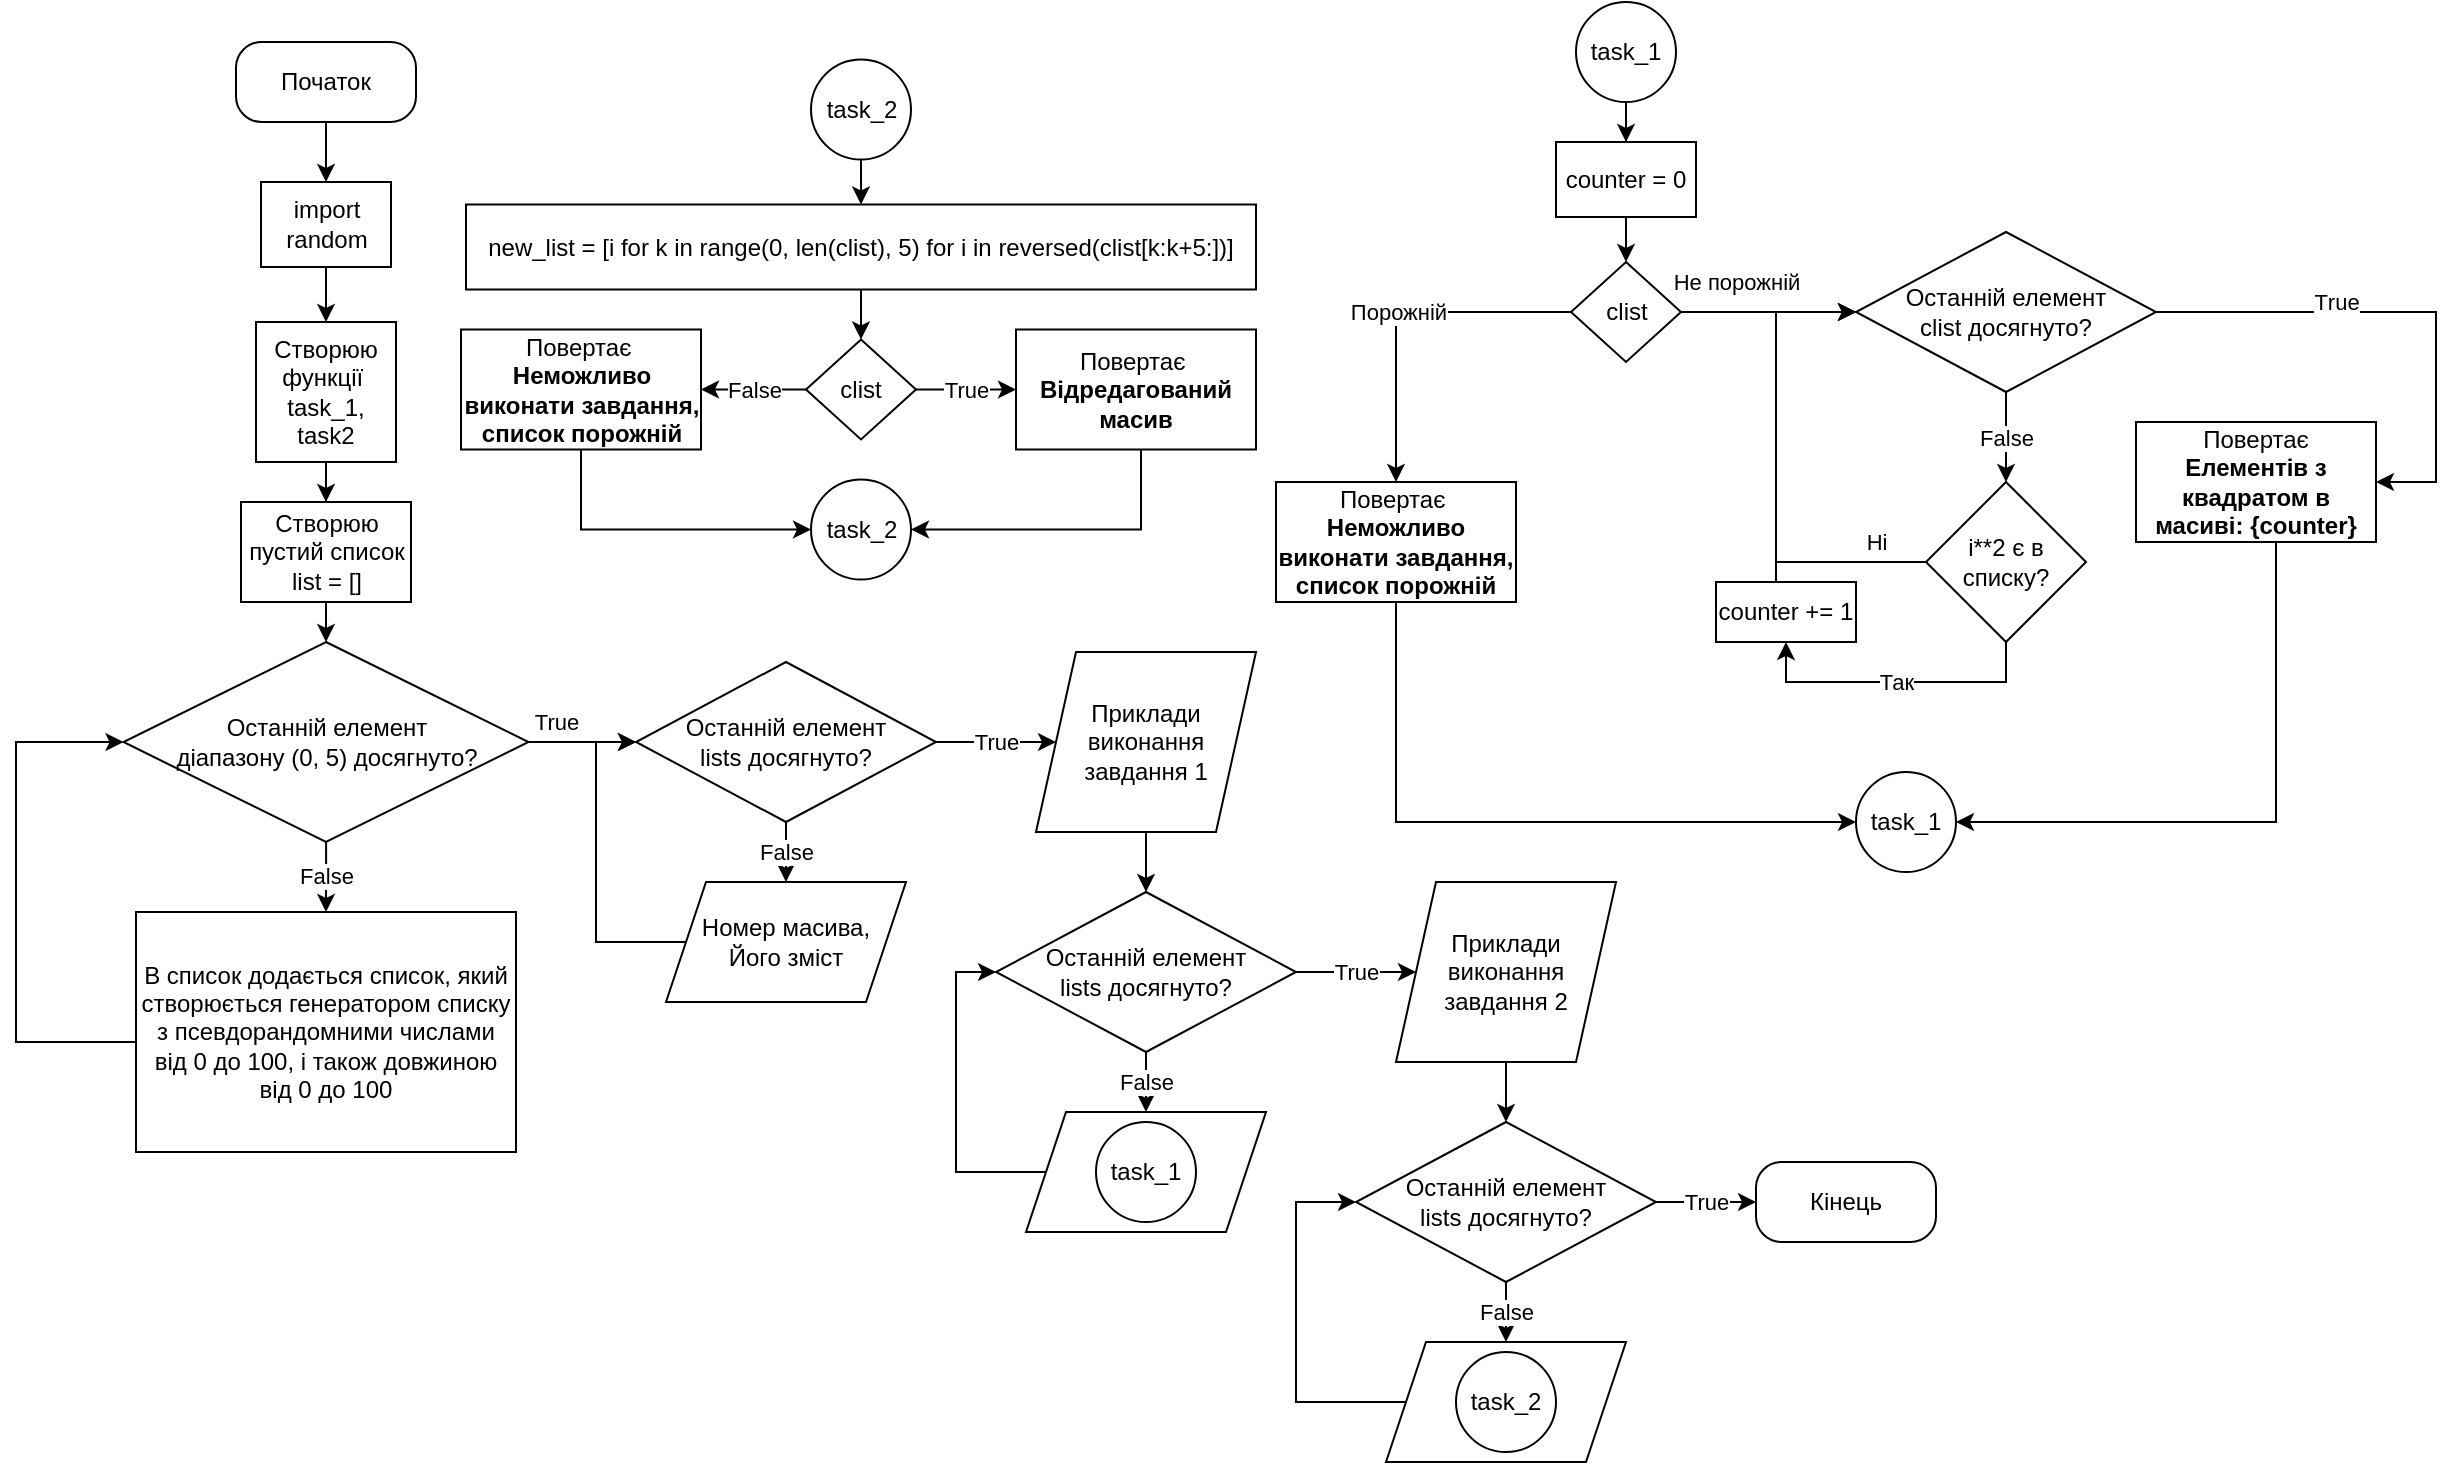 <mxfile version="26.0.9">
  <diagram name="Страница — 1" id="qWGQlonzMjsD8kdflMPy">
    <mxGraphModel dx="2074" dy="1132" grid="1" gridSize="10" guides="1" tooltips="1" connect="1" arrows="1" fold="1" page="1" pageScale="1" pageWidth="827" pageHeight="1169" math="0" shadow="0">
      <root>
        <mxCell id="0" />
        <mxCell id="1" parent="0" />
        <mxCell id="Q6LoFRK1cY-GSkwzo7A9-25" value="" style="edgeStyle=orthogonalEdgeStyle;rounded=0;orthogonalLoop=1;jettySize=auto;html=1;" edge="1" parent="1" source="Q6LoFRK1cY-GSkwzo7A9-1" target="Q6LoFRK1cY-GSkwzo7A9-2">
          <mxGeometry relative="1" as="geometry" />
        </mxCell>
        <mxCell id="Q6LoFRK1cY-GSkwzo7A9-1" value="Початок" style="rounded=1;whiteSpace=wrap;html=1;arcSize=32;" vertex="1" parent="1">
          <mxGeometry x="330" y="30" width="90" height="40" as="geometry" />
        </mxCell>
        <mxCell id="Q6LoFRK1cY-GSkwzo7A9-26" value="" style="edgeStyle=orthogonalEdgeStyle;rounded=0;orthogonalLoop=1;jettySize=auto;html=1;" edge="1" parent="1" source="Q6LoFRK1cY-GSkwzo7A9-2" target="Q6LoFRK1cY-GSkwzo7A9-19">
          <mxGeometry relative="1" as="geometry" />
        </mxCell>
        <mxCell id="Q6LoFRK1cY-GSkwzo7A9-2" value="import random" style="rounded=0;whiteSpace=wrap;html=1;direction=south;" vertex="1" parent="1">
          <mxGeometry x="342.5" y="100" width="65" height="42.5" as="geometry" />
        </mxCell>
        <mxCell id="Q6LoFRK1cY-GSkwzo7A9-8" value="" style="edgeStyle=orthogonalEdgeStyle;rounded=0;orthogonalLoop=1;jettySize=auto;html=1;" edge="1" parent="1" source="Q6LoFRK1cY-GSkwzo7A9-4" target="Q6LoFRK1cY-GSkwzo7A9-7">
          <mxGeometry relative="1" as="geometry" />
        </mxCell>
        <mxCell id="Q6LoFRK1cY-GSkwzo7A9-4" value="Створюю пустий список&lt;div&gt;list = []&lt;/div&gt;" style="whiteSpace=wrap;html=1;rounded=0;" vertex="1" parent="1">
          <mxGeometry x="332.5" y="260" width="85" height="50" as="geometry" />
        </mxCell>
        <mxCell id="Q6LoFRK1cY-GSkwzo7A9-9" value="False" style="edgeStyle=orthogonalEdgeStyle;rounded=0;orthogonalLoop=1;jettySize=auto;html=1;" edge="1" parent="1" source="Q6LoFRK1cY-GSkwzo7A9-7" target="Q6LoFRK1cY-GSkwzo7A9-10">
          <mxGeometry relative="1" as="geometry">
            <mxPoint x="375" y="450" as="targetPoint" />
          </mxGeometry>
        </mxCell>
        <mxCell id="Q6LoFRK1cY-GSkwzo7A9-13" value="True" style="edgeStyle=orthogonalEdgeStyle;rounded=0;orthogonalLoop=1;jettySize=auto;html=1;entryX=0;entryY=0.5;entryDx=0;entryDy=0;" edge="1" parent="1" source="Q6LoFRK1cY-GSkwzo7A9-7" target="Q6LoFRK1cY-GSkwzo7A9-12">
          <mxGeometry x="-0.488" y="10" relative="1" as="geometry">
            <Array as="points" />
            <mxPoint as="offset" />
          </mxGeometry>
        </mxCell>
        <mxCell id="Q6LoFRK1cY-GSkwzo7A9-7" value="Останній елемент&lt;div&gt;діапазону (0, 5) досягнуто?&lt;/div&gt;" style="rhombus;whiteSpace=wrap;html=1;" vertex="1" parent="1">
          <mxGeometry x="273.75" y="330" width="202.5" height="100" as="geometry" />
        </mxCell>
        <mxCell id="Q6LoFRK1cY-GSkwzo7A9-16" style="edgeStyle=orthogonalEdgeStyle;rounded=0;orthogonalLoop=1;jettySize=auto;html=1;entryX=0;entryY=0.5;entryDx=0;entryDy=0;" edge="1" parent="1" source="Q6LoFRK1cY-GSkwzo7A9-10" target="Q6LoFRK1cY-GSkwzo7A9-7">
          <mxGeometry relative="1" as="geometry">
            <Array as="points">
              <mxPoint x="220" y="530" />
              <mxPoint x="220" y="380" />
            </Array>
          </mxGeometry>
        </mxCell>
        <mxCell id="Q6LoFRK1cY-GSkwzo7A9-10" value="В список додається список, який створюється генератором списку&lt;div&gt;з псевдорандомними числами від 0 до 100, і також довжиною від 0 до 100&lt;/div&gt;" style="rounded=0;whiteSpace=wrap;html=1;" vertex="1" parent="1">
          <mxGeometry x="280" y="465" width="190" height="120" as="geometry" />
        </mxCell>
        <mxCell id="Q6LoFRK1cY-GSkwzo7A9-15" value="False" style="edgeStyle=orthogonalEdgeStyle;rounded=0;orthogonalLoop=1;jettySize=auto;html=1;entryX=0.5;entryY=0;entryDx=0;entryDy=0;" edge="1" parent="1" source="Q6LoFRK1cY-GSkwzo7A9-12" target="Q6LoFRK1cY-GSkwzo7A9-14">
          <mxGeometry relative="1" as="geometry" />
        </mxCell>
        <mxCell id="Q6LoFRK1cY-GSkwzo7A9-28" value="True" style="edgeStyle=orthogonalEdgeStyle;rounded=0;orthogonalLoop=1;jettySize=auto;html=1;entryX=0;entryY=0.5;entryDx=0;entryDy=0;" edge="1" parent="1" source="Q6LoFRK1cY-GSkwzo7A9-12" target="Q6LoFRK1cY-GSkwzo7A9-29">
          <mxGeometry relative="1" as="geometry">
            <mxPoint x="760" y="380" as="targetPoint" />
          </mxGeometry>
        </mxCell>
        <mxCell id="Q6LoFRK1cY-GSkwzo7A9-12" value="Останній елемент&lt;div&gt;lists досягнуто?&lt;/div&gt;" style="rhombus;whiteSpace=wrap;html=1;" vertex="1" parent="1">
          <mxGeometry x="530" y="340" width="150" height="80" as="geometry" />
        </mxCell>
        <mxCell id="Q6LoFRK1cY-GSkwzo7A9-17" style="edgeStyle=orthogonalEdgeStyle;rounded=0;orthogonalLoop=1;jettySize=auto;html=1;entryX=0;entryY=0.5;entryDx=0;entryDy=0;" edge="1" parent="1" source="Q6LoFRK1cY-GSkwzo7A9-14" target="Q6LoFRK1cY-GSkwzo7A9-12">
          <mxGeometry relative="1" as="geometry">
            <Array as="points">
              <mxPoint x="510" y="480" />
              <mxPoint x="510" y="380" />
            </Array>
          </mxGeometry>
        </mxCell>
        <mxCell id="Q6LoFRK1cY-GSkwzo7A9-14" value="Номер масива,&lt;br&gt;Його зміст" style="shape=parallelogram;perimeter=parallelogramPerimeter;whiteSpace=wrap;html=1;fixedSize=1;" vertex="1" parent="1">
          <mxGeometry x="545" y="450" width="120" height="60" as="geometry" />
        </mxCell>
        <mxCell id="Q6LoFRK1cY-GSkwzo7A9-23" value="" style="edgeStyle=orthogonalEdgeStyle;rounded=0;orthogonalLoop=1;jettySize=auto;html=1;" edge="1" parent="1" source="Q6LoFRK1cY-GSkwzo7A9-19" target="Q6LoFRK1cY-GSkwzo7A9-4">
          <mxGeometry relative="1" as="geometry" />
        </mxCell>
        <mxCell id="Q6LoFRK1cY-GSkwzo7A9-19" value="Створюю функції&amp;nbsp;&lt;div&gt;task_1,&lt;br&gt;task2&lt;/div&gt;" style="rounded=0;whiteSpace=wrap;html=1;" vertex="1" parent="1">
          <mxGeometry x="340" y="170" width="70" height="70" as="geometry" />
        </mxCell>
        <mxCell id="Q6LoFRK1cY-GSkwzo7A9-34" value="False" style="edgeStyle=orthogonalEdgeStyle;rounded=0;orthogonalLoop=1;jettySize=auto;html=1;entryX=0.5;entryY=0;entryDx=0;entryDy=0;" edge="1" parent="1" source="Q6LoFRK1cY-GSkwzo7A9-27" target="Q6LoFRK1cY-GSkwzo7A9-31">
          <mxGeometry relative="1" as="geometry" />
        </mxCell>
        <mxCell id="Q6LoFRK1cY-GSkwzo7A9-37" value="True" style="edgeStyle=orthogonalEdgeStyle;rounded=0;orthogonalLoop=1;jettySize=auto;html=1;entryX=0;entryY=0.5;entryDx=0;entryDy=0;" edge="1" parent="1" source="Q6LoFRK1cY-GSkwzo7A9-27" target="Q6LoFRK1cY-GSkwzo7A9-42">
          <mxGeometry relative="1" as="geometry">
            <mxPoint x="1060" y="380" as="targetPoint" />
          </mxGeometry>
        </mxCell>
        <mxCell id="Q6LoFRK1cY-GSkwzo7A9-27" value="Останній елемент&lt;div&gt;lists досягнуто?&lt;/div&gt;" style="rhombus;whiteSpace=wrap;html=1;" vertex="1" parent="1">
          <mxGeometry x="710" y="455" width="150" height="80" as="geometry" />
        </mxCell>
        <mxCell id="Q6LoFRK1cY-GSkwzo7A9-30" value="" style="edgeStyle=orthogonalEdgeStyle;rounded=0;orthogonalLoop=1;jettySize=auto;html=1;" edge="1" parent="1" source="Q6LoFRK1cY-GSkwzo7A9-29" target="Q6LoFRK1cY-GSkwzo7A9-27">
          <mxGeometry relative="1" as="geometry" />
        </mxCell>
        <mxCell id="Q6LoFRK1cY-GSkwzo7A9-29" value="Приклади виконання завдання 1" style="shape=parallelogram;perimeter=parallelogramPerimeter;whiteSpace=wrap;html=1;fixedSize=1;" vertex="1" parent="1">
          <mxGeometry x="730" y="335" width="110" height="90" as="geometry" />
        </mxCell>
        <mxCell id="Q6LoFRK1cY-GSkwzo7A9-35" style="edgeStyle=orthogonalEdgeStyle;rounded=0;orthogonalLoop=1;jettySize=auto;html=1;" edge="1" parent="1" source="Q6LoFRK1cY-GSkwzo7A9-31">
          <mxGeometry relative="1" as="geometry">
            <mxPoint x="710" y="495" as="targetPoint" />
            <Array as="points">
              <mxPoint x="690" y="595" />
              <mxPoint x="690" y="495" />
            </Array>
          </mxGeometry>
        </mxCell>
        <mxCell id="Q6LoFRK1cY-GSkwzo7A9-31" value="" style="shape=parallelogram;perimeter=parallelogramPerimeter;whiteSpace=wrap;html=1;fixedSize=1;" vertex="1" parent="1">
          <mxGeometry x="725" y="565" width="120" height="60" as="geometry" />
        </mxCell>
        <mxCell id="Q6LoFRK1cY-GSkwzo7A9-33" value="task_1" style="ellipse;whiteSpace=wrap;html=1;aspect=fixed;" vertex="1" parent="1">
          <mxGeometry x="760" y="570" width="50" height="50" as="geometry" />
        </mxCell>
        <mxCell id="Q6LoFRK1cY-GSkwzo7A9-38" value="False" style="edgeStyle=orthogonalEdgeStyle;rounded=0;orthogonalLoop=1;jettySize=auto;html=1;entryX=0.5;entryY=0;entryDx=0;entryDy=0;" edge="1" parent="1" source="Q6LoFRK1cY-GSkwzo7A9-40" target="Q6LoFRK1cY-GSkwzo7A9-44">
          <mxGeometry relative="1" as="geometry" />
        </mxCell>
        <mxCell id="Q6LoFRK1cY-GSkwzo7A9-39" value="True" style="edgeStyle=orthogonalEdgeStyle;rounded=0;orthogonalLoop=1;jettySize=auto;html=1;entryX=0;entryY=0.5;entryDx=0;entryDy=0;" edge="1" parent="1" source="Q6LoFRK1cY-GSkwzo7A9-40" target="Q6LoFRK1cY-GSkwzo7A9-46">
          <mxGeometry relative="1" as="geometry">
            <mxPoint x="1080" y="610" as="targetPoint" />
          </mxGeometry>
        </mxCell>
        <mxCell id="Q6LoFRK1cY-GSkwzo7A9-40" value="Останній елемент&lt;div&gt;lists досягнуто?&lt;/div&gt;" style="rhombus;whiteSpace=wrap;html=1;" vertex="1" parent="1">
          <mxGeometry x="890" y="570" width="150" height="80" as="geometry" />
        </mxCell>
        <mxCell id="Q6LoFRK1cY-GSkwzo7A9-41" value="" style="edgeStyle=orthogonalEdgeStyle;rounded=0;orthogonalLoop=1;jettySize=auto;html=1;" edge="1" parent="1" source="Q6LoFRK1cY-GSkwzo7A9-42" target="Q6LoFRK1cY-GSkwzo7A9-40">
          <mxGeometry relative="1" as="geometry" />
        </mxCell>
        <mxCell id="Q6LoFRK1cY-GSkwzo7A9-42" value="Приклади виконання завдання 2" style="shape=parallelogram;perimeter=parallelogramPerimeter;whiteSpace=wrap;html=1;fixedSize=1;" vertex="1" parent="1">
          <mxGeometry x="910" y="450" width="110" height="90" as="geometry" />
        </mxCell>
        <mxCell id="Q6LoFRK1cY-GSkwzo7A9-43" style="edgeStyle=orthogonalEdgeStyle;rounded=0;orthogonalLoop=1;jettySize=auto;html=1;entryX=0;entryY=0.5;entryDx=0;entryDy=0;" edge="1" parent="1" source="Q6LoFRK1cY-GSkwzo7A9-44" target="Q6LoFRK1cY-GSkwzo7A9-40">
          <mxGeometry relative="1" as="geometry">
            <mxPoint x="1060" y="495" as="targetPoint" />
            <Array as="points">
              <mxPoint x="860" y="710" />
              <mxPoint x="860" y="610" />
            </Array>
          </mxGeometry>
        </mxCell>
        <mxCell id="Q6LoFRK1cY-GSkwzo7A9-44" value="" style="shape=parallelogram;perimeter=parallelogramPerimeter;whiteSpace=wrap;html=1;fixedSize=1;" vertex="1" parent="1">
          <mxGeometry x="905" y="680" width="120" height="60" as="geometry" />
        </mxCell>
        <mxCell id="Q6LoFRK1cY-GSkwzo7A9-45" value="task_2" style="ellipse;whiteSpace=wrap;html=1;aspect=fixed;" vertex="1" parent="1">
          <mxGeometry x="940" y="685" width="50" height="50" as="geometry" />
        </mxCell>
        <mxCell id="Q6LoFRK1cY-GSkwzo7A9-46" value="Кінець" style="rounded=1;whiteSpace=wrap;html=1;arcSize=32;" vertex="1" parent="1">
          <mxGeometry x="1090" y="590" width="90" height="40" as="geometry" />
        </mxCell>
        <mxCell id="Q6LoFRK1cY-GSkwzo7A9-49" value="" style="edgeStyle=orthogonalEdgeStyle;rounded=0;orthogonalLoop=1;jettySize=auto;html=1;" edge="1" parent="1" source="Q6LoFRK1cY-GSkwzo7A9-47" target="Q6LoFRK1cY-GSkwzo7A9-48">
          <mxGeometry relative="1" as="geometry" />
        </mxCell>
        <mxCell id="Q6LoFRK1cY-GSkwzo7A9-47" value="task_1" style="ellipse;whiteSpace=wrap;html=1;aspect=fixed;" vertex="1" parent="1">
          <mxGeometry x="1000" y="10" width="50" height="50" as="geometry" />
        </mxCell>
        <mxCell id="Q6LoFRK1cY-GSkwzo7A9-51" value="" style="edgeStyle=orthogonalEdgeStyle;rounded=0;orthogonalLoop=1;jettySize=auto;html=1;" edge="1" parent="1" source="Q6LoFRK1cY-GSkwzo7A9-48" target="Q6LoFRK1cY-GSkwzo7A9-50">
          <mxGeometry relative="1" as="geometry" />
        </mxCell>
        <mxCell id="Q6LoFRK1cY-GSkwzo7A9-48" value="counter = 0" style="rounded=0;whiteSpace=wrap;html=1;" vertex="1" parent="1">
          <mxGeometry x="990" y="80" width="70" height="37.5" as="geometry" />
        </mxCell>
        <mxCell id="Q6LoFRK1cY-GSkwzo7A9-52" value="Порожній" style="edgeStyle=orthogonalEdgeStyle;rounded=0;orthogonalLoop=1;jettySize=auto;html=1;entryX=0.5;entryY=0;entryDx=0;entryDy=0;" edge="1" parent="1" source="Q6LoFRK1cY-GSkwzo7A9-50" target="Q6LoFRK1cY-GSkwzo7A9-55">
          <mxGeometry relative="1" as="geometry">
            <mxPoint x="920" y="240" as="targetPoint" />
          </mxGeometry>
        </mxCell>
        <mxCell id="Q6LoFRK1cY-GSkwzo7A9-56" value="Не порожній" style="edgeStyle=orthogonalEdgeStyle;rounded=0;orthogonalLoop=1;jettySize=auto;html=1;entryX=0;entryY=0.5;entryDx=0;entryDy=0;" edge="1" parent="1" source="Q6LoFRK1cY-GSkwzo7A9-50" target="Q6LoFRK1cY-GSkwzo7A9-58">
          <mxGeometry x="-0.371" y="15" relative="1" as="geometry">
            <mxPoint x="1140" y="165" as="targetPoint" />
            <mxPoint as="offset" />
          </mxGeometry>
        </mxCell>
        <mxCell id="Q6LoFRK1cY-GSkwzo7A9-50" value="clist" style="rhombus;whiteSpace=wrap;html=1;" vertex="1" parent="1">
          <mxGeometry x="997.5" y="140" width="55" height="50" as="geometry" />
        </mxCell>
        <mxCell id="Q6LoFRK1cY-GSkwzo7A9-54" value="task_1" style="ellipse;whiteSpace=wrap;html=1;aspect=fixed;" vertex="1" parent="1">
          <mxGeometry x="1140" y="395" width="50" height="50" as="geometry" />
        </mxCell>
        <mxCell id="Q6LoFRK1cY-GSkwzo7A9-67" style="edgeStyle=orthogonalEdgeStyle;rounded=0;orthogonalLoop=1;jettySize=auto;html=1;entryX=0;entryY=0.5;entryDx=0;entryDy=0;" edge="1" parent="1" source="Q6LoFRK1cY-GSkwzo7A9-55" target="Q6LoFRK1cY-GSkwzo7A9-54">
          <mxGeometry relative="1" as="geometry">
            <Array as="points">
              <mxPoint x="910" y="420" />
            </Array>
          </mxGeometry>
        </mxCell>
        <mxCell id="Q6LoFRK1cY-GSkwzo7A9-55" value="Повертає&amp;nbsp;&lt;div&gt;&lt;b&gt;Неможливо виконати завдання, список порожній&lt;/b&gt;&lt;/div&gt;" style="rounded=0;whiteSpace=wrap;html=1;" vertex="1" parent="1">
          <mxGeometry x="850" y="250" width="120" height="60" as="geometry" />
        </mxCell>
        <mxCell id="Q6LoFRK1cY-GSkwzo7A9-68" style="edgeStyle=orthogonalEdgeStyle;rounded=0;orthogonalLoop=1;jettySize=auto;html=1;entryX=1;entryY=0.5;entryDx=0;entryDy=0;" edge="1" parent="1" source="Q6LoFRK1cY-GSkwzo7A9-57" target="Q6LoFRK1cY-GSkwzo7A9-54">
          <mxGeometry relative="1" as="geometry">
            <Array as="points">
              <mxPoint x="1350" y="420" />
            </Array>
          </mxGeometry>
        </mxCell>
        <mxCell id="Q6LoFRK1cY-GSkwzo7A9-57" value="&lt;div&gt;Повертає&lt;/div&gt;&lt;b&gt;Елементів з квадратом в масиві: {counter}&lt;/b&gt;" style="rounded=0;whiteSpace=wrap;html=1;" vertex="1" parent="1">
          <mxGeometry x="1280" y="220" width="120" height="60" as="geometry" />
        </mxCell>
        <mxCell id="Q6LoFRK1cY-GSkwzo7A9-59" value="False" style="edgeStyle=orthogonalEdgeStyle;rounded=0;orthogonalLoop=1;jettySize=auto;html=1;" edge="1" parent="1" source="Q6LoFRK1cY-GSkwzo7A9-58" target="Q6LoFRK1cY-GSkwzo7A9-61">
          <mxGeometry relative="1" as="geometry">
            <mxPoint x="1215" y="250" as="targetPoint" />
          </mxGeometry>
        </mxCell>
        <mxCell id="Q6LoFRK1cY-GSkwzo7A9-66" value="Тrue" style="edgeStyle=orthogonalEdgeStyle;rounded=0;orthogonalLoop=1;jettySize=auto;html=1;entryX=1;entryY=0.5;entryDx=0;entryDy=0;" edge="1" parent="1" source="Q6LoFRK1cY-GSkwzo7A9-58" target="Q6LoFRK1cY-GSkwzo7A9-57">
          <mxGeometry x="-0.294" y="5" relative="1" as="geometry">
            <Array as="points">
              <mxPoint x="1430" y="165" />
              <mxPoint x="1430" y="250" />
            </Array>
            <mxPoint as="offset" />
          </mxGeometry>
        </mxCell>
        <mxCell id="Q6LoFRK1cY-GSkwzo7A9-58" value="Останній елемент&lt;div&gt;clist досягнуто?&lt;/div&gt;" style="rhombus;whiteSpace=wrap;html=1;" vertex="1" parent="1">
          <mxGeometry x="1140" y="125" width="150" height="80" as="geometry" />
        </mxCell>
        <mxCell id="Q6LoFRK1cY-GSkwzo7A9-62" value="Ні" style="edgeStyle=orthogonalEdgeStyle;rounded=0;orthogonalLoop=1;jettySize=auto;html=1;entryX=0;entryY=0.5;entryDx=0;entryDy=0;" edge="1" parent="1" source="Q6LoFRK1cY-GSkwzo7A9-61" target="Q6LoFRK1cY-GSkwzo7A9-58">
          <mxGeometry x="-0.792" y="-10" relative="1" as="geometry">
            <Array as="points">
              <mxPoint x="1100" y="290" />
              <mxPoint x="1100" y="165" />
            </Array>
            <mxPoint as="offset" />
          </mxGeometry>
        </mxCell>
        <mxCell id="Q6LoFRK1cY-GSkwzo7A9-63" value="Так" style="edgeStyle=orthogonalEdgeStyle;rounded=0;orthogonalLoop=1;jettySize=auto;html=1;entryX=0.5;entryY=1;entryDx=0;entryDy=0;" edge="1" parent="1" source="Q6LoFRK1cY-GSkwzo7A9-61" target="Q6LoFRK1cY-GSkwzo7A9-64">
          <mxGeometry relative="1" as="geometry">
            <mxPoint x="1130" y="350" as="targetPoint" />
            <Array as="points">
              <mxPoint x="1215" y="350" />
              <mxPoint x="1105" y="350" />
            </Array>
          </mxGeometry>
        </mxCell>
        <mxCell id="Q6LoFRK1cY-GSkwzo7A9-61" value="i**2 є в списку?" style="rhombus;whiteSpace=wrap;html=1;" vertex="1" parent="1">
          <mxGeometry x="1175" y="250" width="80" height="80" as="geometry" />
        </mxCell>
        <mxCell id="Q6LoFRK1cY-GSkwzo7A9-65" style="edgeStyle=orthogonalEdgeStyle;rounded=0;orthogonalLoop=1;jettySize=auto;html=1;entryX=0;entryY=0.5;entryDx=0;entryDy=0;" edge="1" parent="1" source="Q6LoFRK1cY-GSkwzo7A9-64" target="Q6LoFRK1cY-GSkwzo7A9-58">
          <mxGeometry relative="1" as="geometry">
            <Array as="points">
              <mxPoint x="1100" y="165" />
            </Array>
          </mxGeometry>
        </mxCell>
        <mxCell id="Q6LoFRK1cY-GSkwzo7A9-64" value="counter += 1" style="rounded=0;whiteSpace=wrap;html=1;" vertex="1" parent="1">
          <mxGeometry x="1070" y="300" width="70" height="30" as="geometry" />
        </mxCell>
        <mxCell id="Q6LoFRK1cY-GSkwzo7A9-71" value="" style="edgeStyle=orthogonalEdgeStyle;rounded=0;orthogonalLoop=1;jettySize=auto;html=1;" edge="1" parent="1" source="Q6LoFRK1cY-GSkwzo7A9-69" target="Q6LoFRK1cY-GSkwzo7A9-70">
          <mxGeometry relative="1" as="geometry" />
        </mxCell>
        <mxCell id="Q6LoFRK1cY-GSkwzo7A9-69" value="task_2" style="ellipse;whiteSpace=wrap;html=1;aspect=fixed;" vertex="1" parent="1">
          <mxGeometry x="617.5" y="38.75" width="50" height="50" as="geometry" />
        </mxCell>
        <mxCell id="Q6LoFRK1cY-GSkwzo7A9-72" style="edgeStyle=orthogonalEdgeStyle;rounded=0;orthogonalLoop=1;jettySize=auto;html=1;entryX=0.5;entryY=0;entryDx=0;entryDy=0;" edge="1" parent="1" source="Q6LoFRK1cY-GSkwzo7A9-70" target="Q6LoFRK1cY-GSkwzo7A9-74">
          <mxGeometry relative="1" as="geometry">
            <mxPoint x="642.5" y="178.75" as="targetPoint" />
          </mxGeometry>
        </mxCell>
        <mxCell id="Q6LoFRK1cY-GSkwzo7A9-70" value="new_list = [i for k in range(0, len(clist), 5) for i in reversed(clist[k:k+5:])]" style="rounded=0;whiteSpace=wrap;html=1;" vertex="1" parent="1">
          <mxGeometry x="445" y="111.25" width="395" height="42.5" as="geometry" />
        </mxCell>
        <mxCell id="Q6LoFRK1cY-GSkwzo7A9-75" value="False" style="edgeStyle=orthogonalEdgeStyle;rounded=0;orthogonalLoop=1;jettySize=auto;html=1;entryX=1;entryY=0.5;entryDx=0;entryDy=0;" edge="1" parent="1" source="Q6LoFRK1cY-GSkwzo7A9-74" target="Q6LoFRK1cY-GSkwzo7A9-76">
          <mxGeometry relative="1" as="geometry">
            <mxPoint x="552.5" y="203.75" as="targetPoint" />
          </mxGeometry>
        </mxCell>
        <mxCell id="Q6LoFRK1cY-GSkwzo7A9-77" value="True" style="edgeStyle=orthogonalEdgeStyle;rounded=0;orthogonalLoop=1;jettySize=auto;html=1;entryX=0;entryY=0.5;entryDx=0;entryDy=0;" edge="1" parent="1" source="Q6LoFRK1cY-GSkwzo7A9-74" target="Q6LoFRK1cY-GSkwzo7A9-78">
          <mxGeometry relative="1" as="geometry">
            <mxPoint x="732.5" y="203.75" as="targetPoint" />
          </mxGeometry>
        </mxCell>
        <mxCell id="Q6LoFRK1cY-GSkwzo7A9-74" value="clist" style="rhombus;whiteSpace=wrap;html=1;" vertex="1" parent="1">
          <mxGeometry x="615" y="178.75" width="55" height="50" as="geometry" />
        </mxCell>
        <mxCell id="Q6LoFRK1cY-GSkwzo7A9-80" style="edgeStyle=orthogonalEdgeStyle;rounded=0;orthogonalLoop=1;jettySize=auto;html=1;entryX=0;entryY=0.5;entryDx=0;entryDy=0;" edge="1" parent="1" source="Q6LoFRK1cY-GSkwzo7A9-76" target="Q6LoFRK1cY-GSkwzo7A9-79">
          <mxGeometry relative="1" as="geometry">
            <Array as="points">
              <mxPoint x="502.5" y="273.75" />
            </Array>
          </mxGeometry>
        </mxCell>
        <mxCell id="Q6LoFRK1cY-GSkwzo7A9-76" value="Повертає&amp;nbsp;&lt;div&gt;&lt;b&gt;Неможливо виконати завдання, список порожній&lt;/b&gt;&lt;/div&gt;" style="rounded=0;whiteSpace=wrap;html=1;" vertex="1" parent="1">
          <mxGeometry x="442.5" y="173.75" width="120" height="60" as="geometry" />
        </mxCell>
        <mxCell id="Q6LoFRK1cY-GSkwzo7A9-81" style="edgeStyle=orthogonalEdgeStyle;rounded=0;orthogonalLoop=1;jettySize=auto;html=1;entryX=1;entryY=0.5;entryDx=0;entryDy=0;" edge="1" parent="1" source="Q6LoFRK1cY-GSkwzo7A9-78" target="Q6LoFRK1cY-GSkwzo7A9-79">
          <mxGeometry relative="1" as="geometry">
            <Array as="points">
              <mxPoint x="782.5" y="273.75" />
            </Array>
          </mxGeometry>
        </mxCell>
        <mxCell id="Q6LoFRK1cY-GSkwzo7A9-78" value="Повертає&amp;nbsp;&lt;div&gt;&lt;b&gt;Відредагований масив&lt;/b&gt;&lt;/div&gt;" style="rounded=0;whiteSpace=wrap;html=1;" vertex="1" parent="1">
          <mxGeometry x="720" y="173.75" width="120" height="60" as="geometry" />
        </mxCell>
        <mxCell id="Q6LoFRK1cY-GSkwzo7A9-79" value="task_2" style="ellipse;whiteSpace=wrap;html=1;aspect=fixed;" vertex="1" parent="1">
          <mxGeometry x="617.5" y="248.75" width="50" height="50" as="geometry" />
        </mxCell>
      </root>
    </mxGraphModel>
  </diagram>
</mxfile>
